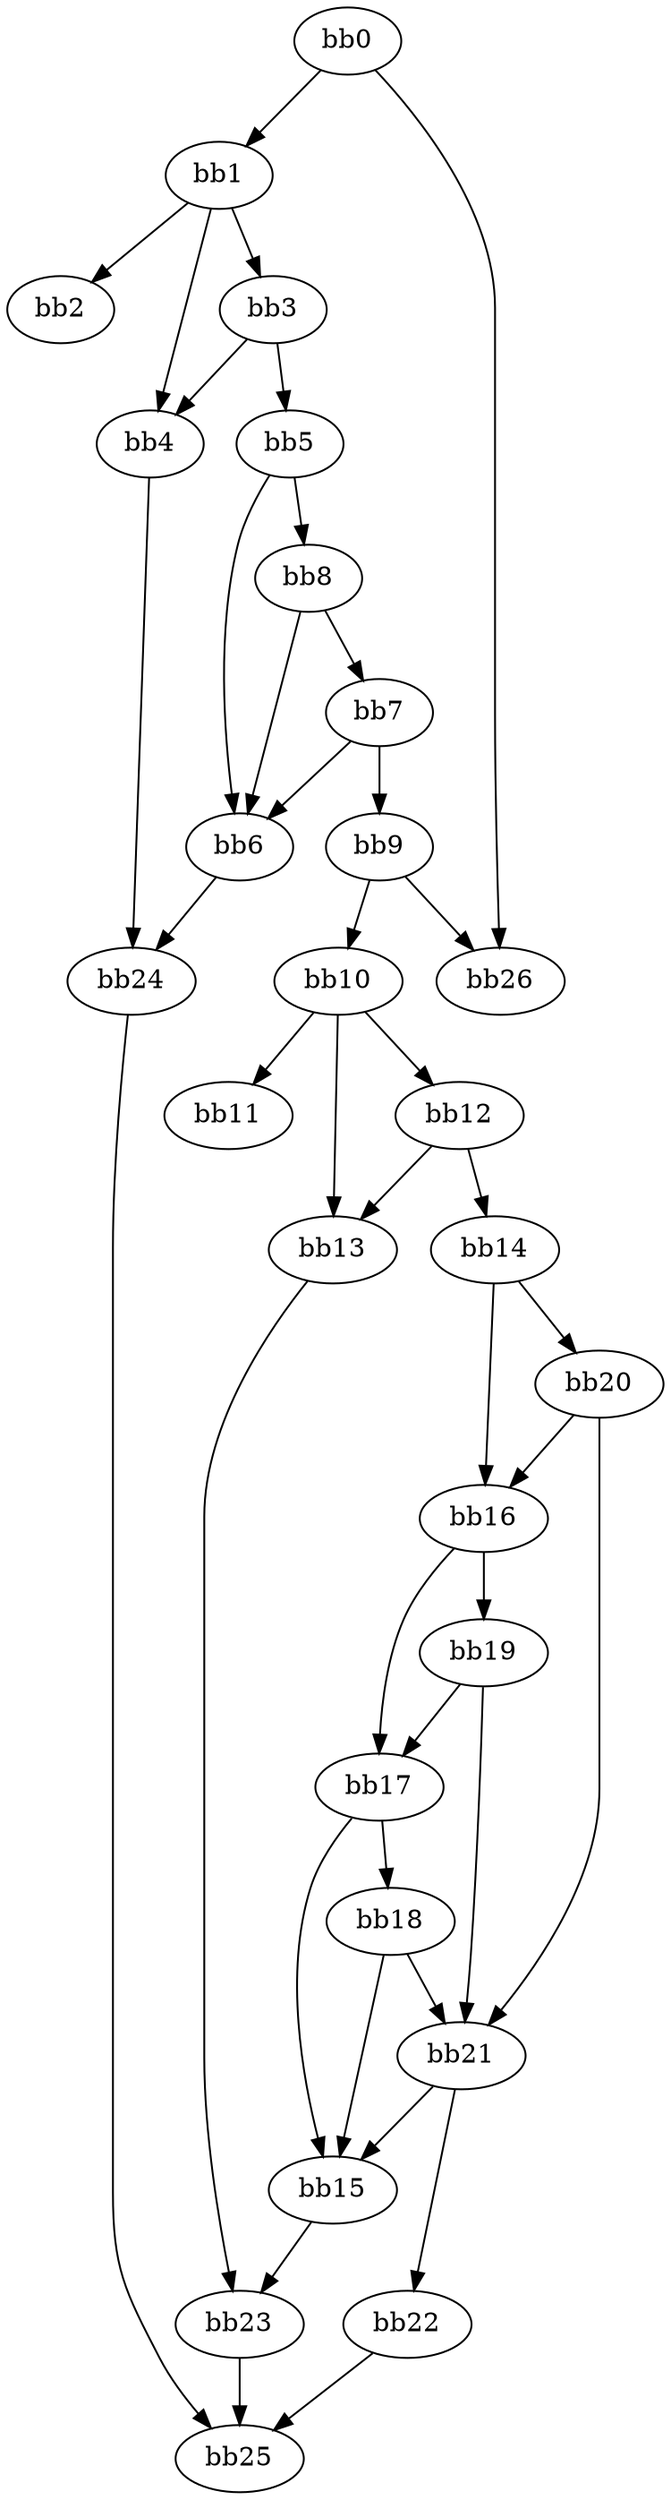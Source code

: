digraph {
    0 [ label = "bb0\l" ]
    1 [ label = "bb1\l" ]
    2 [ label = "bb2\l" ]
    3 [ label = "bb3\l" ]
    4 [ label = "bb4\l" ]
    5 [ label = "bb5\l" ]
    6 [ label = "bb6\l" ]
    7 [ label = "bb7\l" ]
    8 [ label = "bb8\l" ]
    9 [ label = "bb9\l" ]
    10 [ label = "bb10\l" ]
    11 [ label = "bb11\l" ]
    12 [ label = "bb12\l" ]
    13 [ label = "bb13\l" ]
    14 [ label = "bb14\l" ]
    15 [ label = "bb15\l" ]
    16 [ label = "bb16\l" ]
    17 [ label = "bb17\l" ]
    18 [ label = "bb18\l" ]
    19 [ label = "bb19\l" ]
    20 [ label = "bb20\l" ]
    21 [ label = "bb21\l" ]
    22 [ label = "bb22\l" ]
    23 [ label = "bb23\l" ]
    24 [ label = "bb24\l" ]
    25 [ label = "bb25\l" ]
    26 [ label = "bb26\l" ]
    0 -> 1 [ ]
    0 -> 26 [ ]
    1 -> 2 [ ]
    1 -> 3 [ ]
    1 -> 4 [ ]
    3 -> 4 [ ]
    3 -> 5 [ ]
    4 -> 24 [ ]
    5 -> 6 [ ]
    5 -> 8 [ ]
    6 -> 24 [ ]
    7 -> 6 [ ]
    7 -> 9 [ ]
    8 -> 6 [ ]
    8 -> 7 [ ]
    9 -> 10 [ ]
    9 -> 26 [ ]
    10 -> 11 [ ]
    10 -> 12 [ ]
    10 -> 13 [ ]
    12 -> 13 [ ]
    12 -> 14 [ ]
    13 -> 23 [ ]
    14 -> 16 [ ]
    14 -> 20 [ ]
    15 -> 23 [ ]
    16 -> 17 [ ]
    16 -> 19 [ ]
    17 -> 15 [ ]
    17 -> 18 [ ]
    18 -> 15 [ ]
    18 -> 21 [ ]
    19 -> 17 [ ]
    19 -> 21 [ ]
    20 -> 16 [ ]
    20 -> 21 [ ]
    21 -> 15 [ ]
    21 -> 22 [ ]
    22 -> 25 [ ]
    23 -> 25 [ ]
    24 -> 25 [ ]
}


